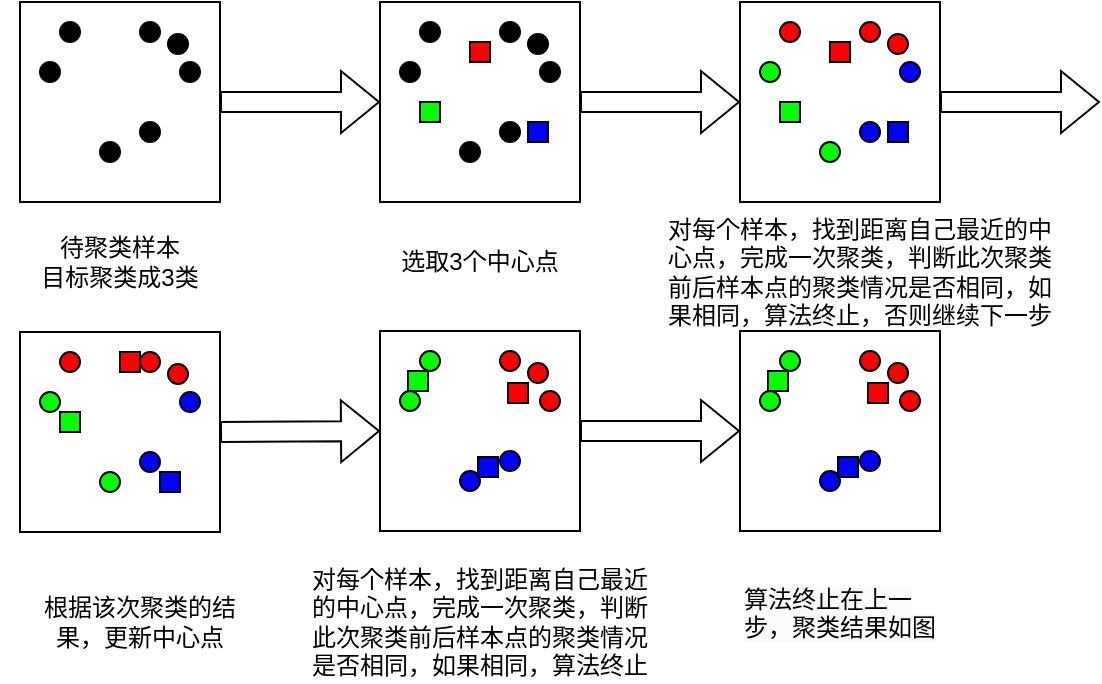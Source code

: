 <mxfile version="26.0.4">
  <diagram name="第 1 页" id="rUJNNMgn45g_iYfFa-cV">
    <mxGraphModel dx="2019" dy="1124" grid="1" gridSize="10" guides="1" tooltips="1" connect="1" arrows="1" fold="1" page="1" pageScale="1" pageWidth="827" pageHeight="1169" math="0" shadow="0">
      <root>
        <mxCell id="0" />
        <mxCell id="1" parent="0" />
        <mxCell id="3Wk66IQy-F110o31OmX1-4" value="" style="shape=flexArrow;endArrow=classic;html=1;rounded=0;exitX=1;exitY=0.5;exitDx=0;exitDy=0;" edge="1" parent="1" source="3Wk66IQy-F110o31OmX1-1">
          <mxGeometry width="50" height="50" relative="1" as="geometry">
            <mxPoint x="390" y="600" as="sourcePoint" />
            <mxPoint x="280" y="370" as="targetPoint" />
          </mxGeometry>
        </mxCell>
        <mxCell id="3Wk66IQy-F110o31OmX1-6" value="" style="shape=flexArrow;endArrow=classic;html=1;rounded=0;exitX=1;exitY=0.5;exitDx=0;exitDy=0;" edge="1" parent="1">
          <mxGeometry width="50" height="50" relative="1" as="geometry">
            <mxPoint x="380" y="370" as="sourcePoint" />
            <mxPoint x="460" y="370" as="targetPoint" />
          </mxGeometry>
        </mxCell>
        <mxCell id="3Wk66IQy-F110o31OmX1-8" value="" style="shape=flexArrow;endArrow=classic;html=1;rounded=0;exitX=1;exitY=0.5;exitDx=0;exitDy=0;" edge="1" parent="1">
          <mxGeometry width="50" height="50" relative="1" as="geometry">
            <mxPoint x="560" y="370" as="sourcePoint" />
            <mxPoint x="640" y="370" as="targetPoint" />
          </mxGeometry>
        </mxCell>
        <mxCell id="3Wk66IQy-F110o31OmX1-12" value="" style="shape=flexArrow;endArrow=classic;html=1;rounded=0;exitX=1;exitY=0.5;exitDx=0;exitDy=0;" edge="1" parent="1">
          <mxGeometry width="50" height="50" relative="1" as="geometry">
            <mxPoint x="380" y="534.5" as="sourcePoint" />
            <mxPoint x="460" y="534.5" as="targetPoint" />
          </mxGeometry>
        </mxCell>
        <mxCell id="3Wk66IQy-F110o31OmX1-18" value="" style="shape=flexArrow;endArrow=classic;html=1;rounded=0;entryX=0;entryY=0.5;entryDx=0;entryDy=0;exitX=1;exitY=0.5;exitDx=0;exitDy=0;" edge="1" parent="1" source="3Wk66IQy-F110o31OmX1-85">
          <mxGeometry width="50" height="50" relative="1" as="geometry">
            <mxPoint x="210" y="534.5" as="sourcePoint" />
            <mxPoint x="280" y="534.5" as="targetPoint" />
          </mxGeometry>
        </mxCell>
        <mxCell id="3Wk66IQy-F110o31OmX1-27" value="" style="group" vertex="1" connectable="0" parent="1">
          <mxGeometry x="100" y="320" width="100" height="100" as="geometry" />
        </mxCell>
        <mxCell id="3Wk66IQy-F110o31OmX1-1" value="" style="rounded=0;whiteSpace=wrap;html=1;" vertex="1" parent="3Wk66IQy-F110o31OmX1-27">
          <mxGeometry width="100" height="100" as="geometry" />
        </mxCell>
        <mxCell id="3Wk66IQy-F110o31OmX1-19" value="" style="ellipse;whiteSpace=wrap;html=1;aspect=fixed;fillColor=#000000;" vertex="1" parent="3Wk66IQy-F110o31OmX1-27">
          <mxGeometry x="10" y="30" width="10" height="10" as="geometry" />
        </mxCell>
        <mxCell id="3Wk66IQy-F110o31OmX1-20" value="" style="ellipse;whiteSpace=wrap;html=1;aspect=fixed;fillColor=#000000;" vertex="1" parent="3Wk66IQy-F110o31OmX1-27">
          <mxGeometry x="20" y="10" width="10" height="10" as="geometry" />
        </mxCell>
        <mxCell id="3Wk66IQy-F110o31OmX1-21" value="" style="ellipse;whiteSpace=wrap;html=1;aspect=fixed;fillColor=#000000;" vertex="1" parent="3Wk66IQy-F110o31OmX1-27">
          <mxGeometry x="60" y="10" width="10" height="10" as="geometry" />
        </mxCell>
        <mxCell id="3Wk66IQy-F110o31OmX1-22" value="" style="ellipse;whiteSpace=wrap;html=1;aspect=fixed;fillColor=#000000;" vertex="1" parent="3Wk66IQy-F110o31OmX1-27">
          <mxGeometry x="80" y="30" width="10" height="10" as="geometry" />
        </mxCell>
        <mxCell id="3Wk66IQy-F110o31OmX1-24" value="" style="ellipse;whiteSpace=wrap;html=1;aspect=fixed;fillColor=#000000;" vertex="1" parent="3Wk66IQy-F110o31OmX1-27">
          <mxGeometry x="74" y="16" width="10" height="10" as="geometry" />
        </mxCell>
        <mxCell id="3Wk66IQy-F110o31OmX1-25" value="" style="ellipse;whiteSpace=wrap;html=1;aspect=fixed;fillColor=#000000;" vertex="1" parent="3Wk66IQy-F110o31OmX1-27">
          <mxGeometry x="60" y="60" width="10" height="10" as="geometry" />
        </mxCell>
        <mxCell id="3Wk66IQy-F110o31OmX1-26" value="" style="ellipse;whiteSpace=wrap;html=1;aspect=fixed;fillColor=#000000;" vertex="1" parent="3Wk66IQy-F110o31OmX1-27">
          <mxGeometry x="40" y="70" width="10" height="10" as="geometry" />
        </mxCell>
        <mxCell id="3Wk66IQy-F110o31OmX1-28" value="" style="group" vertex="1" connectable="0" parent="1">
          <mxGeometry x="280" y="320" width="100" height="100" as="geometry" />
        </mxCell>
        <mxCell id="3Wk66IQy-F110o31OmX1-29" value="" style="rounded=0;whiteSpace=wrap;html=1;" vertex="1" parent="3Wk66IQy-F110o31OmX1-28">
          <mxGeometry width="100" height="100" as="geometry" />
        </mxCell>
        <mxCell id="3Wk66IQy-F110o31OmX1-30" value="" style="ellipse;whiteSpace=wrap;html=1;aspect=fixed;fillColor=#000000;" vertex="1" parent="3Wk66IQy-F110o31OmX1-28">
          <mxGeometry x="10" y="30" width="10" height="10" as="geometry" />
        </mxCell>
        <mxCell id="3Wk66IQy-F110o31OmX1-31" value="" style="ellipse;whiteSpace=wrap;html=1;aspect=fixed;fillColor=#000000;" vertex="1" parent="3Wk66IQy-F110o31OmX1-28">
          <mxGeometry x="20" y="10" width="10" height="10" as="geometry" />
        </mxCell>
        <mxCell id="3Wk66IQy-F110o31OmX1-32" value="" style="ellipse;whiteSpace=wrap;html=1;aspect=fixed;fillColor=#000000;" vertex="1" parent="3Wk66IQy-F110o31OmX1-28">
          <mxGeometry x="60" y="10" width="10" height="10" as="geometry" />
        </mxCell>
        <mxCell id="3Wk66IQy-F110o31OmX1-33" value="" style="ellipse;whiteSpace=wrap;html=1;aspect=fixed;fillColor=#000000;" vertex="1" parent="3Wk66IQy-F110o31OmX1-28">
          <mxGeometry x="80" y="30" width="10" height="10" as="geometry" />
        </mxCell>
        <mxCell id="3Wk66IQy-F110o31OmX1-34" value="" style="ellipse;whiteSpace=wrap;html=1;aspect=fixed;fillColor=#000000;" vertex="1" parent="3Wk66IQy-F110o31OmX1-28">
          <mxGeometry x="74" y="16" width="10" height="10" as="geometry" />
        </mxCell>
        <mxCell id="3Wk66IQy-F110o31OmX1-35" value="" style="ellipse;whiteSpace=wrap;html=1;aspect=fixed;fillColor=#000000;" vertex="1" parent="3Wk66IQy-F110o31OmX1-28">
          <mxGeometry x="60" y="60" width="10" height="10" as="geometry" />
        </mxCell>
        <mxCell id="3Wk66IQy-F110o31OmX1-36" value="" style="ellipse;whiteSpace=wrap;html=1;aspect=fixed;fillColor=#000000;" vertex="1" parent="3Wk66IQy-F110o31OmX1-28">
          <mxGeometry x="40" y="70" width="10" height="10" as="geometry" />
        </mxCell>
        <mxCell id="3Wk66IQy-F110o31OmX1-68" value="" style="rounded=0;whiteSpace=wrap;html=1;fillColor=#00FF00;" vertex="1" parent="3Wk66IQy-F110o31OmX1-28">
          <mxGeometry x="20" y="50" width="10" height="10" as="geometry" />
        </mxCell>
        <mxCell id="3Wk66IQy-F110o31OmX1-69" value="" style="rounded=0;whiteSpace=wrap;html=1;fillColor=#FF0000;" vertex="1" parent="3Wk66IQy-F110o31OmX1-28">
          <mxGeometry x="45" y="20" width="10" height="10" as="geometry" />
        </mxCell>
        <mxCell id="3Wk66IQy-F110o31OmX1-70" value="" style="rounded=0;whiteSpace=wrap;html=1;fillColor=#0000FF;" vertex="1" parent="3Wk66IQy-F110o31OmX1-28">
          <mxGeometry x="74" y="60" width="10" height="10" as="geometry" />
        </mxCell>
        <mxCell id="3Wk66IQy-F110o31OmX1-72" value="" style="group" vertex="1" connectable="0" parent="1">
          <mxGeometry x="460" y="320" width="100" height="100" as="geometry" />
        </mxCell>
        <mxCell id="3Wk66IQy-F110o31OmX1-73" value="" style="rounded=0;whiteSpace=wrap;html=1;" vertex="1" parent="3Wk66IQy-F110o31OmX1-72">
          <mxGeometry width="100" height="100" as="geometry" />
        </mxCell>
        <mxCell id="3Wk66IQy-F110o31OmX1-74" value="" style="ellipse;whiteSpace=wrap;html=1;aspect=fixed;fillColor=#00FF00;" vertex="1" parent="3Wk66IQy-F110o31OmX1-72">
          <mxGeometry x="10" y="30" width="10" height="10" as="geometry" />
        </mxCell>
        <mxCell id="3Wk66IQy-F110o31OmX1-75" value="" style="ellipse;whiteSpace=wrap;html=1;aspect=fixed;fillColor=#FF0000;" vertex="1" parent="3Wk66IQy-F110o31OmX1-72">
          <mxGeometry x="20" y="10" width="10" height="10" as="geometry" />
        </mxCell>
        <mxCell id="3Wk66IQy-F110o31OmX1-76" value="" style="ellipse;whiteSpace=wrap;html=1;aspect=fixed;fillColor=#FF0000;" vertex="1" parent="3Wk66IQy-F110o31OmX1-72">
          <mxGeometry x="60" y="10" width="10" height="10" as="geometry" />
        </mxCell>
        <mxCell id="3Wk66IQy-F110o31OmX1-77" value="" style="ellipse;whiteSpace=wrap;html=1;aspect=fixed;fillColor=#0000FF;" vertex="1" parent="3Wk66IQy-F110o31OmX1-72">
          <mxGeometry x="80" y="30" width="10" height="10" as="geometry" />
        </mxCell>
        <mxCell id="3Wk66IQy-F110o31OmX1-78" value="" style="ellipse;whiteSpace=wrap;html=1;aspect=fixed;fillColor=#FF0000;" vertex="1" parent="3Wk66IQy-F110o31OmX1-72">
          <mxGeometry x="74" y="16" width="10" height="10" as="geometry" />
        </mxCell>
        <mxCell id="3Wk66IQy-F110o31OmX1-79" value="" style="ellipse;whiteSpace=wrap;html=1;aspect=fixed;fillColor=#0000FF;" vertex="1" parent="3Wk66IQy-F110o31OmX1-72">
          <mxGeometry x="60" y="60" width="10" height="10" as="geometry" />
        </mxCell>
        <mxCell id="3Wk66IQy-F110o31OmX1-80" value="" style="ellipse;whiteSpace=wrap;html=1;aspect=fixed;fillColor=#00FF00;" vertex="1" parent="3Wk66IQy-F110o31OmX1-72">
          <mxGeometry x="40" y="70" width="10" height="10" as="geometry" />
        </mxCell>
        <mxCell id="3Wk66IQy-F110o31OmX1-81" value="" style="rounded=0;whiteSpace=wrap;html=1;fillColor=#00FF00;" vertex="1" parent="3Wk66IQy-F110o31OmX1-72">
          <mxGeometry x="20" y="50" width="10" height="10" as="geometry" />
        </mxCell>
        <mxCell id="3Wk66IQy-F110o31OmX1-82" value="" style="rounded=0;whiteSpace=wrap;html=1;fillColor=#FF0000;" vertex="1" parent="3Wk66IQy-F110o31OmX1-72">
          <mxGeometry x="45" y="20" width="10" height="10" as="geometry" />
        </mxCell>
        <mxCell id="3Wk66IQy-F110o31OmX1-83" value="" style="rounded=0;whiteSpace=wrap;html=1;fillColor=#0000FF;" vertex="1" parent="3Wk66IQy-F110o31OmX1-72">
          <mxGeometry x="74" y="60" width="10" height="10" as="geometry" />
        </mxCell>
        <mxCell id="3Wk66IQy-F110o31OmX1-84" value="" style="group" vertex="1" connectable="0" parent="1">
          <mxGeometry x="100" y="485" width="100" height="100" as="geometry" />
        </mxCell>
        <mxCell id="3Wk66IQy-F110o31OmX1-85" value="" style="rounded=0;whiteSpace=wrap;html=1;" vertex="1" parent="3Wk66IQy-F110o31OmX1-84">
          <mxGeometry width="100" height="100" as="geometry" />
        </mxCell>
        <mxCell id="3Wk66IQy-F110o31OmX1-86" value="" style="ellipse;whiteSpace=wrap;html=1;aspect=fixed;fillColor=#00FF00;" vertex="1" parent="3Wk66IQy-F110o31OmX1-84">
          <mxGeometry x="10" y="30" width="10" height="10" as="geometry" />
        </mxCell>
        <mxCell id="3Wk66IQy-F110o31OmX1-87" value="" style="ellipse;whiteSpace=wrap;html=1;aspect=fixed;fillColor=#FF0000;" vertex="1" parent="3Wk66IQy-F110o31OmX1-84">
          <mxGeometry x="20" y="10" width="10" height="10" as="geometry" />
        </mxCell>
        <mxCell id="3Wk66IQy-F110o31OmX1-88" value="" style="ellipse;whiteSpace=wrap;html=1;aspect=fixed;fillColor=#FF0000;" vertex="1" parent="3Wk66IQy-F110o31OmX1-84">
          <mxGeometry x="60" y="10" width="10" height="10" as="geometry" />
        </mxCell>
        <mxCell id="3Wk66IQy-F110o31OmX1-89" value="" style="ellipse;whiteSpace=wrap;html=1;aspect=fixed;fillColor=#0000FF;" vertex="1" parent="3Wk66IQy-F110o31OmX1-84">
          <mxGeometry x="80" y="30" width="10" height="10" as="geometry" />
        </mxCell>
        <mxCell id="3Wk66IQy-F110o31OmX1-90" value="" style="ellipse;whiteSpace=wrap;html=1;aspect=fixed;fillColor=#FF0000;" vertex="1" parent="3Wk66IQy-F110o31OmX1-84">
          <mxGeometry x="74" y="16" width="10" height="10" as="geometry" />
        </mxCell>
        <mxCell id="3Wk66IQy-F110o31OmX1-91" value="" style="ellipse;whiteSpace=wrap;html=1;aspect=fixed;fillColor=#0000FF;" vertex="1" parent="3Wk66IQy-F110o31OmX1-84">
          <mxGeometry x="60" y="60" width="10" height="10" as="geometry" />
        </mxCell>
        <mxCell id="3Wk66IQy-F110o31OmX1-92" value="" style="ellipse;whiteSpace=wrap;html=1;aspect=fixed;fillColor=#00FF00;" vertex="1" parent="3Wk66IQy-F110o31OmX1-84">
          <mxGeometry x="40" y="70" width="10" height="10" as="geometry" />
        </mxCell>
        <mxCell id="3Wk66IQy-F110o31OmX1-93" value="" style="rounded=0;whiteSpace=wrap;html=1;fillColor=#00FF00;" vertex="1" parent="3Wk66IQy-F110o31OmX1-84">
          <mxGeometry x="20" y="40" width="10" height="10" as="geometry" />
        </mxCell>
        <mxCell id="3Wk66IQy-F110o31OmX1-94" value="" style="rounded=0;whiteSpace=wrap;html=1;fillColor=#FF0000;" vertex="1" parent="3Wk66IQy-F110o31OmX1-84">
          <mxGeometry x="50" y="10" width="10" height="10" as="geometry" />
        </mxCell>
        <mxCell id="3Wk66IQy-F110o31OmX1-95" value="" style="rounded=0;whiteSpace=wrap;html=1;fillColor=#0000FF;" vertex="1" parent="3Wk66IQy-F110o31OmX1-84">
          <mxGeometry x="70" y="70" width="10" height="10" as="geometry" />
        </mxCell>
        <mxCell id="3Wk66IQy-F110o31OmX1-97" value="" style="group" vertex="1" connectable="0" parent="1">
          <mxGeometry x="280" y="484.5" width="100" height="100" as="geometry" />
        </mxCell>
        <mxCell id="3Wk66IQy-F110o31OmX1-98" value="" style="rounded=0;whiteSpace=wrap;html=1;" vertex="1" parent="3Wk66IQy-F110o31OmX1-97">
          <mxGeometry width="100" height="100" as="geometry" />
        </mxCell>
        <mxCell id="3Wk66IQy-F110o31OmX1-99" value="" style="ellipse;whiteSpace=wrap;html=1;aspect=fixed;fillColor=#00FF00;" vertex="1" parent="3Wk66IQy-F110o31OmX1-97">
          <mxGeometry x="10" y="30" width="10" height="10" as="geometry" />
        </mxCell>
        <mxCell id="3Wk66IQy-F110o31OmX1-100" value="" style="ellipse;whiteSpace=wrap;html=1;aspect=fixed;fillColor=#00FF00;" vertex="1" parent="3Wk66IQy-F110o31OmX1-97">
          <mxGeometry x="20" y="10" width="10" height="10" as="geometry" />
        </mxCell>
        <mxCell id="3Wk66IQy-F110o31OmX1-101" value="" style="ellipse;whiteSpace=wrap;html=1;aspect=fixed;fillColor=#FF0000;" vertex="1" parent="3Wk66IQy-F110o31OmX1-97">
          <mxGeometry x="60" y="10" width="10" height="10" as="geometry" />
        </mxCell>
        <mxCell id="3Wk66IQy-F110o31OmX1-102" value="" style="ellipse;whiteSpace=wrap;html=1;aspect=fixed;fillColor=#FF0000;" vertex="1" parent="3Wk66IQy-F110o31OmX1-97">
          <mxGeometry x="80" y="30" width="10" height="10" as="geometry" />
        </mxCell>
        <mxCell id="3Wk66IQy-F110o31OmX1-103" value="" style="ellipse;whiteSpace=wrap;html=1;aspect=fixed;fillColor=#FF0000;" vertex="1" parent="3Wk66IQy-F110o31OmX1-97">
          <mxGeometry x="74" y="16" width="10" height="10" as="geometry" />
        </mxCell>
        <mxCell id="3Wk66IQy-F110o31OmX1-104" value="" style="ellipse;whiteSpace=wrap;html=1;aspect=fixed;fillColor=#0000FF;" vertex="1" parent="3Wk66IQy-F110o31OmX1-97">
          <mxGeometry x="60" y="60" width="10" height="10" as="geometry" />
        </mxCell>
        <mxCell id="3Wk66IQy-F110o31OmX1-105" value="" style="ellipse;whiteSpace=wrap;html=1;aspect=fixed;fillColor=#0000FF;" vertex="1" parent="3Wk66IQy-F110o31OmX1-97">
          <mxGeometry x="40" y="70" width="10" height="10" as="geometry" />
        </mxCell>
        <mxCell id="3Wk66IQy-F110o31OmX1-106" value="" style="rounded=0;whiteSpace=wrap;html=1;fillColor=#00FF00;" vertex="1" parent="3Wk66IQy-F110o31OmX1-97">
          <mxGeometry x="14" y="20" width="10" height="10" as="geometry" />
        </mxCell>
        <mxCell id="3Wk66IQy-F110o31OmX1-107" value="" style="rounded=0;whiteSpace=wrap;html=1;fillColor=#FF0000;" vertex="1" parent="3Wk66IQy-F110o31OmX1-97">
          <mxGeometry x="64" y="26" width="10" height="10" as="geometry" />
        </mxCell>
        <mxCell id="3Wk66IQy-F110o31OmX1-108" value="" style="rounded=0;whiteSpace=wrap;html=1;fillColor=#0000FF;" vertex="1" parent="3Wk66IQy-F110o31OmX1-97">
          <mxGeometry x="49" y="63" width="10" height="10" as="geometry" />
        </mxCell>
        <mxCell id="3Wk66IQy-F110o31OmX1-110" value="" style="group" vertex="1" connectable="0" parent="1">
          <mxGeometry x="460" y="484.5" width="100" height="100" as="geometry" />
        </mxCell>
        <mxCell id="3Wk66IQy-F110o31OmX1-111" value="" style="rounded=0;whiteSpace=wrap;html=1;" vertex="1" parent="3Wk66IQy-F110o31OmX1-110">
          <mxGeometry width="100" height="100" as="geometry" />
        </mxCell>
        <mxCell id="3Wk66IQy-F110o31OmX1-112" value="" style="ellipse;whiteSpace=wrap;html=1;aspect=fixed;fillColor=#00FF00;" vertex="1" parent="3Wk66IQy-F110o31OmX1-110">
          <mxGeometry x="10" y="30" width="10" height="10" as="geometry" />
        </mxCell>
        <mxCell id="3Wk66IQy-F110o31OmX1-113" value="" style="ellipse;whiteSpace=wrap;html=1;aspect=fixed;fillColor=#00FF00;" vertex="1" parent="3Wk66IQy-F110o31OmX1-110">
          <mxGeometry x="20" y="10" width="10" height="10" as="geometry" />
        </mxCell>
        <mxCell id="3Wk66IQy-F110o31OmX1-114" value="" style="ellipse;whiteSpace=wrap;html=1;aspect=fixed;fillColor=#FF0000;" vertex="1" parent="3Wk66IQy-F110o31OmX1-110">
          <mxGeometry x="60" y="10" width="10" height="10" as="geometry" />
        </mxCell>
        <mxCell id="3Wk66IQy-F110o31OmX1-115" value="" style="ellipse;whiteSpace=wrap;html=1;aspect=fixed;fillColor=#FF0000;" vertex="1" parent="3Wk66IQy-F110o31OmX1-110">
          <mxGeometry x="80" y="30" width="10" height="10" as="geometry" />
        </mxCell>
        <mxCell id="3Wk66IQy-F110o31OmX1-116" value="" style="ellipse;whiteSpace=wrap;html=1;aspect=fixed;fillColor=#FF0000;" vertex="1" parent="3Wk66IQy-F110o31OmX1-110">
          <mxGeometry x="74" y="16" width="10" height="10" as="geometry" />
        </mxCell>
        <mxCell id="3Wk66IQy-F110o31OmX1-117" value="" style="ellipse;whiteSpace=wrap;html=1;aspect=fixed;fillColor=#0000FF;" vertex="1" parent="3Wk66IQy-F110o31OmX1-110">
          <mxGeometry x="60" y="60" width="10" height="10" as="geometry" />
        </mxCell>
        <mxCell id="3Wk66IQy-F110o31OmX1-118" value="" style="ellipse;whiteSpace=wrap;html=1;aspect=fixed;fillColor=#0000FF;" vertex="1" parent="3Wk66IQy-F110o31OmX1-110">
          <mxGeometry x="40" y="70" width="10" height="10" as="geometry" />
        </mxCell>
        <mxCell id="3Wk66IQy-F110o31OmX1-119" value="" style="rounded=0;whiteSpace=wrap;html=1;fillColor=#00FF00;" vertex="1" parent="3Wk66IQy-F110o31OmX1-110">
          <mxGeometry x="14" y="20" width="10" height="10" as="geometry" />
        </mxCell>
        <mxCell id="3Wk66IQy-F110o31OmX1-120" value="" style="rounded=0;whiteSpace=wrap;html=1;fillColor=#FF0000;" vertex="1" parent="3Wk66IQy-F110o31OmX1-110">
          <mxGeometry x="64" y="26" width="10" height="10" as="geometry" />
        </mxCell>
        <mxCell id="3Wk66IQy-F110o31OmX1-121" value="" style="rounded=0;whiteSpace=wrap;html=1;fillColor=#0000FF;" vertex="1" parent="3Wk66IQy-F110o31OmX1-110">
          <mxGeometry x="49" y="63" width="10" height="10" as="geometry" />
        </mxCell>
        <mxCell id="3Wk66IQy-F110o31OmX1-122" value="待聚类样本&lt;div&gt;目标聚类成3类&lt;/div&gt;" style="rounded=0;whiteSpace=wrap;html=1;fillColor=none;strokeColor=none;" vertex="1" parent="1">
          <mxGeometry x="90" y="420" width="120" height="60" as="geometry" />
        </mxCell>
        <mxCell id="3Wk66IQy-F110o31OmX1-123" value="选取3个中心点" style="rounded=0;whiteSpace=wrap;html=1;fillColor=none;strokeColor=none;" vertex="1" parent="1">
          <mxGeometry x="270" y="420" width="120" height="60" as="geometry" />
        </mxCell>
        <mxCell id="3Wk66IQy-F110o31OmX1-124" value="对每个样本，找到距离自己最近的中心点，完成一次聚类，判断此次聚类前后样本点的聚类情况是否相同，如果相同，算法终止，否则继续下一步" style="rounded=0;whiteSpace=wrap;html=1;fillColor=none;strokeColor=none;" vertex="1" parent="1">
          <mxGeometry x="420" y="424.5" width="200" height="60" as="geometry" />
        </mxCell>
        <mxCell id="3Wk66IQy-F110o31OmX1-125" value="根据该次聚类的结果，更新中心点" style="rounded=0;whiteSpace=wrap;html=1;fillColor=none;strokeColor=none;" vertex="1" parent="1">
          <mxGeometry x="100" y="600" width="120" height="60" as="geometry" />
        </mxCell>
        <mxCell id="3Wk66IQy-F110o31OmX1-126" value="对每个样本，找到距离自己最近的中心点，完成一次聚类，判断此次聚类前后样本点的聚类情况是否相同，如果相同，算法终止" style="rounded=0;whiteSpace=wrap;html=1;fillColor=none;strokeColor=none;" vertex="1" parent="1">
          <mxGeometry x="240" y="600" width="180" height="60" as="geometry" />
        </mxCell>
        <mxCell id="3Wk66IQy-F110o31OmX1-127" value="&lt;span style=&quot;color: rgb(0, 0, 0); font-family: Helvetica; font-size: 12px; font-style: normal; font-variant-ligatures: normal; font-variant-caps: normal; font-weight: 400; letter-spacing: normal; orphans: 2; text-align: center; text-indent: 0px; text-transform: none; widows: 2; word-spacing: 0px; -webkit-text-stroke-width: 0px; white-space: normal; background-color: rgb(251, 251, 251); text-decoration-thickness: initial; text-decoration-style: initial; text-decoration-color: initial; float: none; display: inline !important;&quot;&gt;算法终止在上一步，聚类结果如图&lt;/span&gt;" style="text;whiteSpace=wrap;html=1;" vertex="1" parent="1">
          <mxGeometry x="460" y="605" width="100" height="50" as="geometry" />
        </mxCell>
      </root>
    </mxGraphModel>
  </diagram>
</mxfile>
